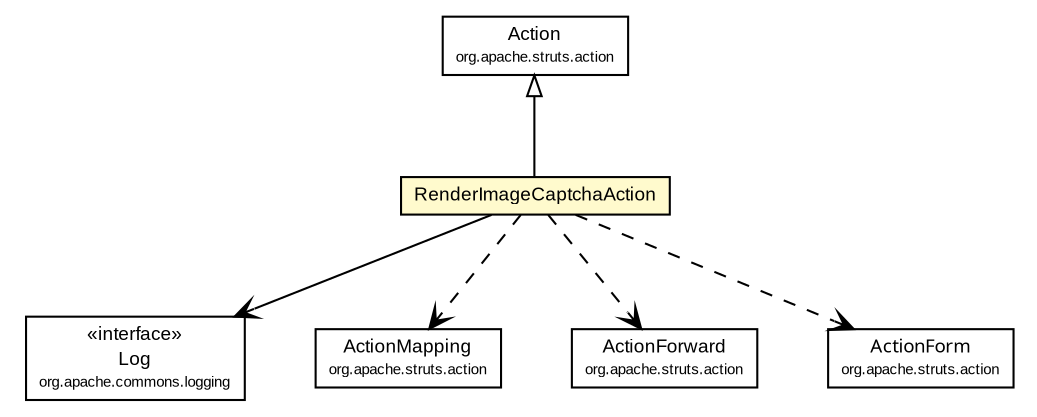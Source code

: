 #!/usr/local/bin/dot
#
# Class diagram 
# Generated by UmlGraph version 4.6 (http://www.spinellis.gr/sw/umlgraph)
#

digraph G {
	edge [fontname="arial",fontsize=10,labelfontname="arial",labelfontsize=10];
	node [fontname="arial",fontsize=10,shape=plaintext];
	// com.octo.captcha.module.struts.image.RenderImageCaptchaAction
	c85 [label=<<table border="0" cellborder="1" cellspacing="0" cellpadding="2" port="p" bgcolor="lemonChiffon" href="./RenderImageCaptchaAction.html">
		<tr><td><table border="0" cellspacing="0" cellpadding="1">
			<tr><td> RenderImageCaptchaAction </td></tr>
		</table></td></tr>
		</table>>, fontname="arial", fontcolor="black", fontsize=9.0];
	//com.octo.captcha.module.struts.image.RenderImageCaptchaAction extends org.apache.struts.action.Action
	c87:p -> c85:p [dir=back,arrowtail=empty];
	// com.octo.captcha.module.struts.image.RenderImageCaptchaAction NAVASSOC org.apache.commons.logging.Log
	c85:p -> c88:p [taillabel="", label="", headlabel="", fontname="arial", fontcolor="black", fontsize=10.0, color="black", arrowhead=open];
	// com.octo.captcha.module.struts.image.RenderImageCaptchaAction DEPEND org.apache.struts.action.ActionMapping
	c85:p -> c89:p [taillabel="", label="", headlabel="", fontname="arial", fontcolor="black", fontsize=10.0, color="black", arrowhead=open, style=dashed];
	// com.octo.captcha.module.struts.image.RenderImageCaptchaAction DEPEND org.apache.struts.action.ActionForward
	c85:p -> c90:p [taillabel="", label="", headlabel="", fontname="arial", fontcolor="black", fontsize=10.0, color="black", arrowhead=open, style=dashed];
	// com.octo.captcha.module.struts.image.RenderImageCaptchaAction DEPEND org.apache.struts.action.ActionForm
	c85:p -> c91:p [taillabel="", label="", headlabel="", fontname="arial", fontcolor="black", fontsize=10.0, color="black", arrowhead=open, style=dashed];
	// org.apache.struts.action.ActionForm
	c91 [label=<<table border="0" cellborder="1" cellspacing="0" cellpadding="2" port="p" href="http://java.sun.com/j2se/1.4.2/docs/api/org/apache/struts/action/ActionForm.html">
		<tr><td><table border="0" cellspacing="0" cellpadding="1">
			<tr><td><font face="ariali"> ActionForm </font></td></tr>
			<tr><td><font point-size="7.0"> org.apache.struts.action </font></td></tr>
		</table></td></tr>
		</table>>, fontname="arial", fontcolor="black", fontsize=9.0];
	// org.apache.struts.action.ActionMapping
	c89 [label=<<table border="0" cellborder="1" cellspacing="0" cellpadding="2" port="p" href="http://java.sun.com/j2se/1.4.2/docs/api/org/apache/struts/action/ActionMapping.html">
		<tr><td><table border="0" cellspacing="0" cellpadding="1">
			<tr><td> ActionMapping </td></tr>
			<tr><td><font point-size="7.0"> org.apache.struts.action </font></td></tr>
		</table></td></tr>
		</table>>, fontname="arial", fontcolor="black", fontsize=9.0];
	// org.apache.commons.logging.Log
	c88 [label=<<table border="0" cellborder="1" cellspacing="0" cellpadding="2" port="p" href="http://java.sun.com/j2se/1.4.2/docs/api/org/apache/commons/logging/Log.html">
		<tr><td><table border="0" cellspacing="0" cellpadding="1">
			<tr><td> &laquo;interface&raquo; </td></tr>
			<tr><td> Log </td></tr>
			<tr><td><font point-size="7.0"> org.apache.commons.logging </font></td></tr>
		</table></td></tr>
		</table>>, fontname="arial", fontcolor="black", fontsize=9.0];
	// org.apache.struts.action.ActionForward
	c90 [label=<<table border="0" cellborder="1" cellspacing="0" cellpadding="2" port="p" href="http://java.sun.com/j2se/1.4.2/docs/api/org/apache/struts/action/ActionForward.html">
		<tr><td><table border="0" cellspacing="0" cellpadding="1">
			<tr><td> ActionForward </td></tr>
			<tr><td><font point-size="7.0"> org.apache.struts.action </font></td></tr>
		</table></td></tr>
		</table>>, fontname="arial", fontcolor="black", fontsize=9.0];
	// org.apache.struts.action.Action
	c87 [label=<<table border="0" cellborder="1" cellspacing="0" cellpadding="2" port="p" href="http://java.sun.com/j2se/1.4.2/docs/api/org/apache/struts/action/Action.html">
		<tr><td><table border="0" cellspacing="0" cellpadding="1">
			<tr><td> Action </td></tr>
			<tr><td><font point-size="7.0"> org.apache.struts.action </font></td></tr>
		</table></td></tr>
		</table>>, fontname="arial", fontcolor="black", fontsize=9.0];
}

